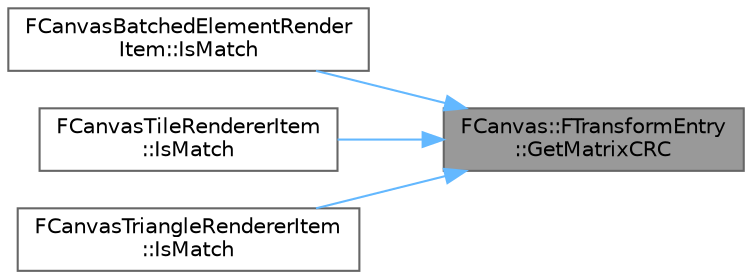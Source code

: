 digraph "FCanvas::FTransformEntry::GetMatrixCRC"
{
 // INTERACTIVE_SVG=YES
 // LATEX_PDF_SIZE
  bgcolor="transparent";
  edge [fontname=Helvetica,fontsize=10,labelfontname=Helvetica,labelfontsize=10];
  node [fontname=Helvetica,fontsize=10,shape=box,height=0.2,width=0.4];
  rankdir="RL";
  Node1 [id="Node000001",label="FCanvas::FTransformEntry\l::GetMatrixCRC",height=0.2,width=0.4,color="gray40", fillcolor="grey60", style="filled", fontcolor="black",tooltip=" "];
  Node1 -> Node2 [id="edge1_Node000001_Node000002",dir="back",color="steelblue1",style="solid",tooltip=" "];
  Node2 [id="Node000002",label="FCanvasBatchedElementRender\lItem::IsMatch",height=0.2,width=0.4,color="grey40", fillcolor="white", style="filled",URL="$d0/df5/classFCanvasBatchedElementRenderItem.html#ad1d4ea9e1571f278077d6f5fa67de139",tooltip="Determine if this is a matching set by comparing texture,blendmode,elementype,transform."];
  Node1 -> Node3 [id="edge2_Node000001_Node000003",dir="back",color="steelblue1",style="solid",tooltip=" "];
  Node3 [id="Node000003",label="FCanvasTileRendererItem\l::IsMatch",height=0.2,width=0.4,color="grey40", fillcolor="white", style="filled",URL="$d7/dd2/classFCanvasTileRendererItem.html#a5bcc7f27409501baec662ccf984a13cf",tooltip="Determine if this is a matching set by comparing material,transform."];
  Node1 -> Node4 [id="edge3_Node000001_Node000004",dir="back",color="steelblue1",style="solid",tooltip=" "];
  Node4 [id="Node000004",label="FCanvasTriangleRendererItem\l::IsMatch",height=0.2,width=0.4,color="grey40", fillcolor="white", style="filled",URL="$da/ddc/classFCanvasTriangleRendererItem.html#af814365a5df6cf5874a9917e61f8d9ad",tooltip="Determine if this is a matching set by comparing material,transform."];
}
